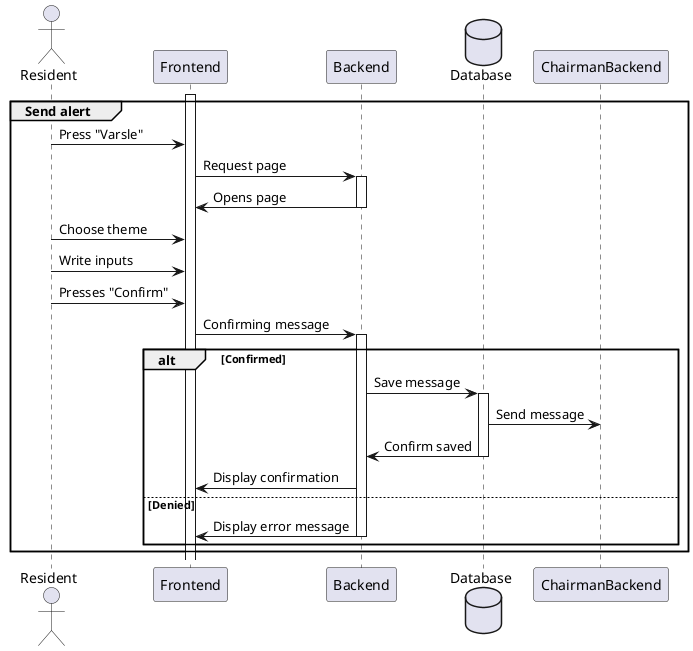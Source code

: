 @startuml Resident send notification
actor Resident
participant Frontend
participant Backend
database Database
participant ChairmanBackend


group Send alert
activate Frontend
    Resident -> Frontend : Press "Varsle"
    Frontend -> Backend : Request page
    activate Backend
    Backend -> Frontend : Opens page
    deactivate Backend
    Resident -> Frontend : Choose theme
    Resident -> Frontend : Write inputs
    Resident -> Frontend : Presses "Confirm"

    Frontend -> Backend : Confirming message
    activate Backend
        alt Confirmed
        Backend -> Database : Save message
        activate Database
        Database -> ChairmanBackend : Send message
        Database -> Backend : Confirm saved
        deactivate Database
        Backend -> Frontend : Display confirmation
        else Denied 
        Backend -> Frontend : Display error message
        deactivate Backend
        end
end


@enduml